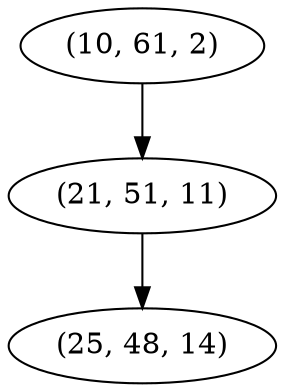 digraph tree {
    "(10, 61, 2)";
    "(21, 51, 11)";
    "(25, 48, 14)";
    "(10, 61, 2)" -> "(21, 51, 11)";
    "(21, 51, 11)" -> "(25, 48, 14)";
}
